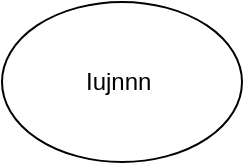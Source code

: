 <mxfile version="20.5.1" type="github">
  <diagram id="YJMMe3pgU7K5GUkVMphv" name="第 1 页">
    <mxGraphModel dx="526" dy="486" grid="1" gridSize="10" guides="1" tooltips="1" connect="1" arrows="1" fold="1" page="1" pageScale="1" pageWidth="827" pageHeight="1169" math="0" shadow="0">
      <root>
        <mxCell id="0" />
        <mxCell id="1" parent="0" />
        <mxCell id="217xOFlQK4rFVKzRzgj2-1" value="Iujnnn&amp;nbsp;" style="ellipse;whiteSpace=wrap;html=1;" vertex="1" parent="1">
          <mxGeometry x="220" y="220" width="120" height="80" as="geometry" />
        </mxCell>
      </root>
    </mxGraphModel>
  </diagram>
</mxfile>
